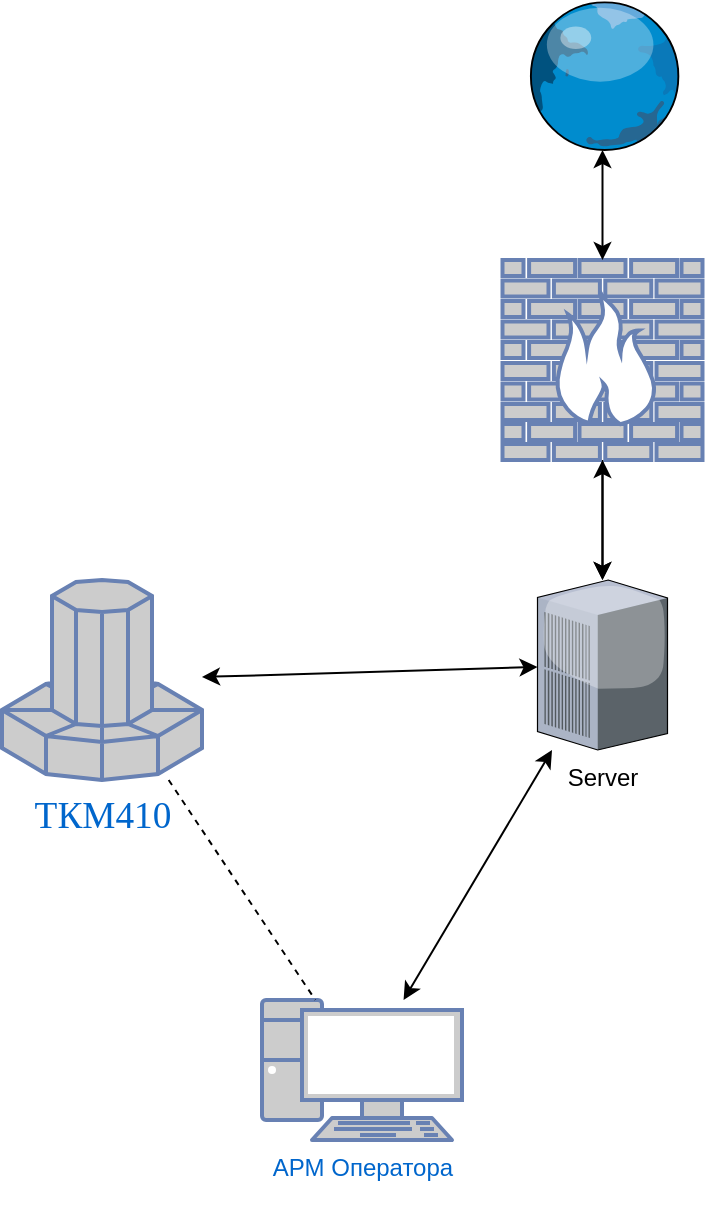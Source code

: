 <mxfile version="24.7.17">
  <diagram name="Страница 1" id="48ZSxTXqiFylBv7yje3z">
    <mxGraphModel dx="2266" dy="1151" grid="1" gridSize="10" guides="1" tooltips="1" connect="1" arrows="1" fold="1" page="1" pageScale="1" pageWidth="1100" pageHeight="850" math="0" shadow="0">
      <root>
        <mxCell id="0" />
        <mxCell id="1" parent="0" />
        <mxCell id="kDG_s7natI8IHwBsLzGt-8" value="" style="edgeStyle=orthogonalEdgeStyle;rounded=0;orthogonalLoop=1;jettySize=auto;html=1;" edge="1" parent="1" source="kDG_s7natI8IHwBsLzGt-1" target="kDG_s7natI8IHwBsLzGt-4">
          <mxGeometry relative="1" as="geometry" />
        </mxCell>
        <mxCell id="kDG_s7natI8IHwBsLzGt-1" value="" style="fontColor=#0066CC;verticalAlign=top;verticalLabelPosition=bottom;labelPosition=center;align=center;html=1;outlineConnect=0;fillColor=#CCCCCC;strokeColor=#6881B3;gradientColor=none;gradientDirection=north;strokeWidth=2;shape=mxgraph.networks.firewall;" vertex="1" parent="1">
          <mxGeometry x="480.25" y="200" width="100" height="100" as="geometry" />
        </mxCell>
        <mxCell id="kDG_s7natI8IHwBsLzGt-2" value="" style="verticalLabelPosition=bottom;sketch=0;aspect=fixed;html=1;verticalAlign=top;strokeColor=none;align=center;outlineConnect=0;shape=mxgraph.citrix.globe;" vertex="1" parent="1">
          <mxGeometry x="491" y="70" width="78.5" height="75" as="geometry" />
        </mxCell>
        <mxCell id="kDG_s7natI8IHwBsLzGt-3" value="" style="endArrow=classic;startArrow=classic;html=1;rounded=0;exitX=0.5;exitY=0;exitDx=0;exitDy=0;exitPerimeter=0;" edge="1" parent="1" source="kDG_s7natI8IHwBsLzGt-1" target="kDG_s7natI8IHwBsLzGt-2">
          <mxGeometry width="50" height="50" relative="1" as="geometry">
            <mxPoint x="440" y="180" as="sourcePoint" />
            <mxPoint x="490" y="130" as="targetPoint" />
          </mxGeometry>
        </mxCell>
        <mxCell id="kDG_s7natI8IHwBsLzGt-4" value="Server" style="verticalLabelPosition=bottom;sketch=0;aspect=fixed;html=1;verticalAlign=top;strokeColor=none;align=center;outlineConnect=0;shape=mxgraph.citrix.pbx_server;" vertex="1" parent="1">
          <mxGeometry x="497.75" y="360" width="65" height="85" as="geometry" />
        </mxCell>
        <mxCell id="kDG_s7natI8IHwBsLzGt-5" value="" style="endArrow=classic;startArrow=classic;html=1;rounded=0;entryX=0.5;entryY=1;entryDx=0;entryDy=0;entryPerimeter=0;" edge="1" parent="1" source="kDG_s7natI8IHwBsLzGt-4" target="kDG_s7natI8IHwBsLzGt-1">
          <mxGeometry width="50" height="50" relative="1" as="geometry">
            <mxPoint x="540" y="210" as="sourcePoint" />
            <mxPoint x="540" y="155" as="targetPoint" />
          </mxGeometry>
        </mxCell>
        <mxCell id="kDG_s7natI8IHwBsLzGt-6" value="&lt;span style=&quot;font-size:14.0pt;font-family:&amp;quot;Times New Roman&amp;quot;,serif;&lt;br/&gt;mso-fareast-font-family:&amp;quot;Times New Roman&amp;quot;;mso-ansi-language:RU;mso-fareast-language:&lt;br/&gt;ZH-CN;mso-bidi-language:AR-SA&quot;&gt;ТКМ410&lt;/span&gt;" style="fontColor=#0066CC;verticalAlign=top;verticalLabelPosition=bottom;labelPosition=center;align=center;html=1;outlineConnect=0;fillColor=#CCCCCC;strokeColor=#6881B3;gradientColor=none;gradientDirection=north;strokeWidth=2;shape=mxgraph.networks.supercomputer;" vertex="1" parent="1">
          <mxGeometry x="230" y="360" width="100" height="100" as="geometry" />
        </mxCell>
        <mxCell id="kDG_s7natI8IHwBsLzGt-7" value="АРМ Оператора&lt;div&gt;&lt;br&gt;&lt;/div&gt;" style="fontColor=#0066CC;verticalAlign=top;verticalLabelPosition=bottom;labelPosition=center;align=center;html=1;outlineConnect=0;fillColor=#CCCCCC;strokeColor=#6881B3;gradientColor=none;gradientDirection=north;strokeWidth=2;shape=mxgraph.networks.pc;" vertex="1" parent="1">
          <mxGeometry x="360" y="570" width="100" height="70" as="geometry" />
        </mxCell>
        <mxCell id="kDG_s7natI8IHwBsLzGt-9" value="" style="endArrow=classic;startArrow=classic;html=1;rounded=0;" edge="1" parent="1" source="kDG_s7natI8IHwBsLzGt-6" target="kDG_s7natI8IHwBsLzGt-4">
          <mxGeometry width="50" height="50" relative="1" as="geometry">
            <mxPoint x="540" y="370" as="sourcePoint" />
            <mxPoint x="540" y="310" as="targetPoint" />
          </mxGeometry>
        </mxCell>
        <mxCell id="kDG_s7natI8IHwBsLzGt-11" value="" style="endArrow=classic;startArrow=classic;html=1;rounded=0;" edge="1" parent="1" source="kDG_s7natI8IHwBsLzGt-7" target="kDG_s7natI8IHwBsLzGt-4">
          <mxGeometry width="50" height="50" relative="1" as="geometry">
            <mxPoint x="560" y="390" as="sourcePoint" />
            <mxPoint x="560" y="330" as="targetPoint" />
          </mxGeometry>
        </mxCell>
        <mxCell id="kDG_s7natI8IHwBsLzGt-12" value="" style="endArrow=none;dashed=1;html=1;rounded=0;" edge="1" parent="1" source="kDG_s7natI8IHwBsLzGt-6" target="kDG_s7natI8IHwBsLzGt-7">
          <mxGeometry width="50" height="50" relative="1" as="geometry">
            <mxPoint x="330" y="560" as="sourcePoint" />
            <mxPoint x="380" y="510" as="targetPoint" />
          </mxGeometry>
        </mxCell>
      </root>
    </mxGraphModel>
  </diagram>
</mxfile>
